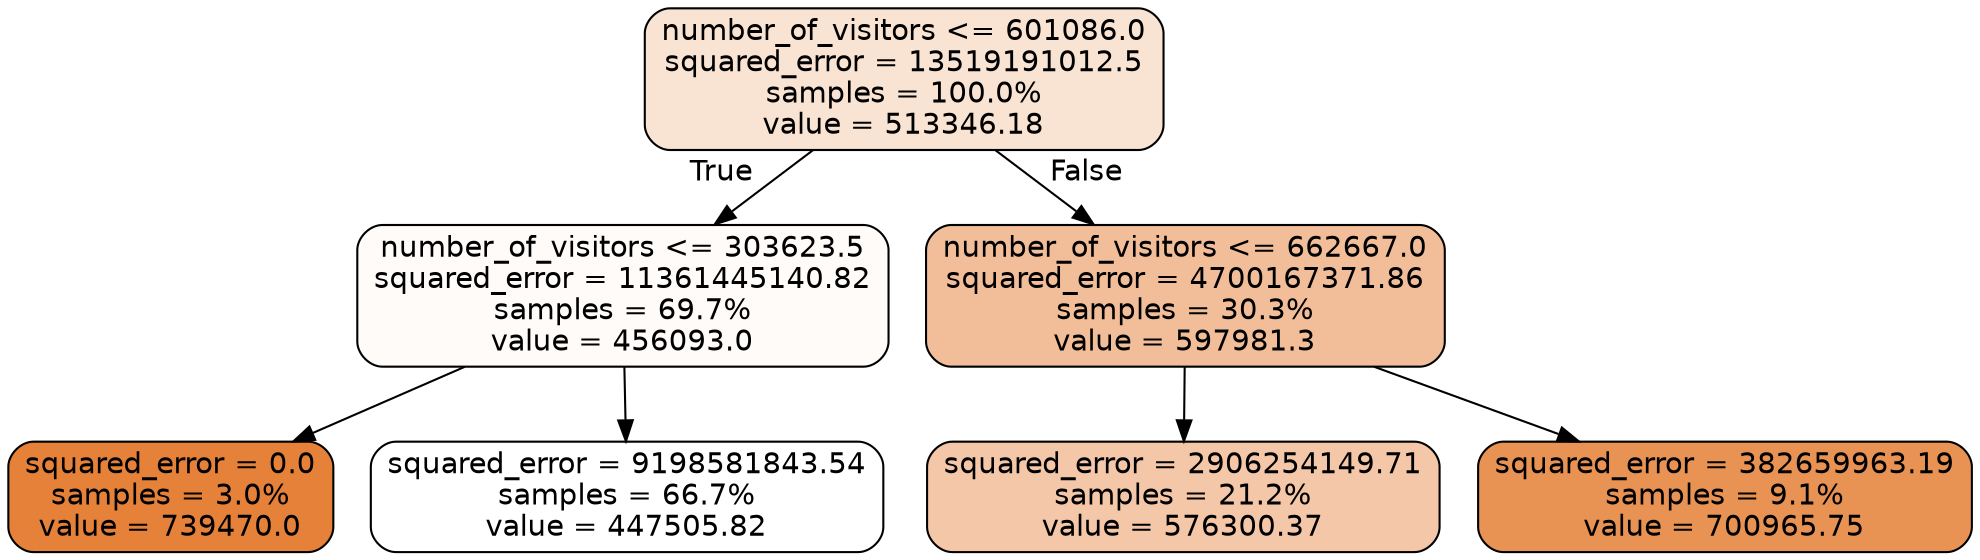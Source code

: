 digraph Tree {
node [shape=box, style="filled, rounded", color="black", fontname="helvetica"] ;
edge [fontname="helvetica"] ;
0 [label="number_of_visitors <= 601086.0\nsquared_error = 13519191012.5\nsamples = 100.0%\nvalue = 513346.18", fillcolor="#f9e3d2"] ;
1 [label="number_of_visitors <= 303623.5\nsquared_error = 11361445140.82\nsamples = 69.7%\nvalue = 456093.0", fillcolor="#fefbf9"] ;
0 -> 1 [labeldistance=2.5, labelangle=45, headlabel="True"] ;
2 [label="squared_error = 0.0\nsamples = 3.0%\nvalue = 739470.0", fillcolor="#e58139"] ;
1 -> 2 ;
3 [label="squared_error = 9198581843.54\nsamples = 66.7%\nvalue = 447505.82", fillcolor="#ffffff"] ;
1 -> 3 ;
4 [label="number_of_visitors <= 662667.0\nsquared_error = 4700167371.86\nsamples = 30.3%\nvalue = 597981.3", fillcolor="#f2be99"] ;
0 -> 4 [labeldistance=2.5, labelangle=-45, headlabel="False"] ;
5 [label="squared_error = 2906254149.71\nsamples = 21.2%\nvalue = 576300.37", fillcolor="#f4c7a8"] ;
4 -> 5 ;
6 [label="squared_error = 382659963.19\nsamples = 9.1%\nvalue = 700965.75", fillcolor="#e89253"] ;
4 -> 6 ;
}

